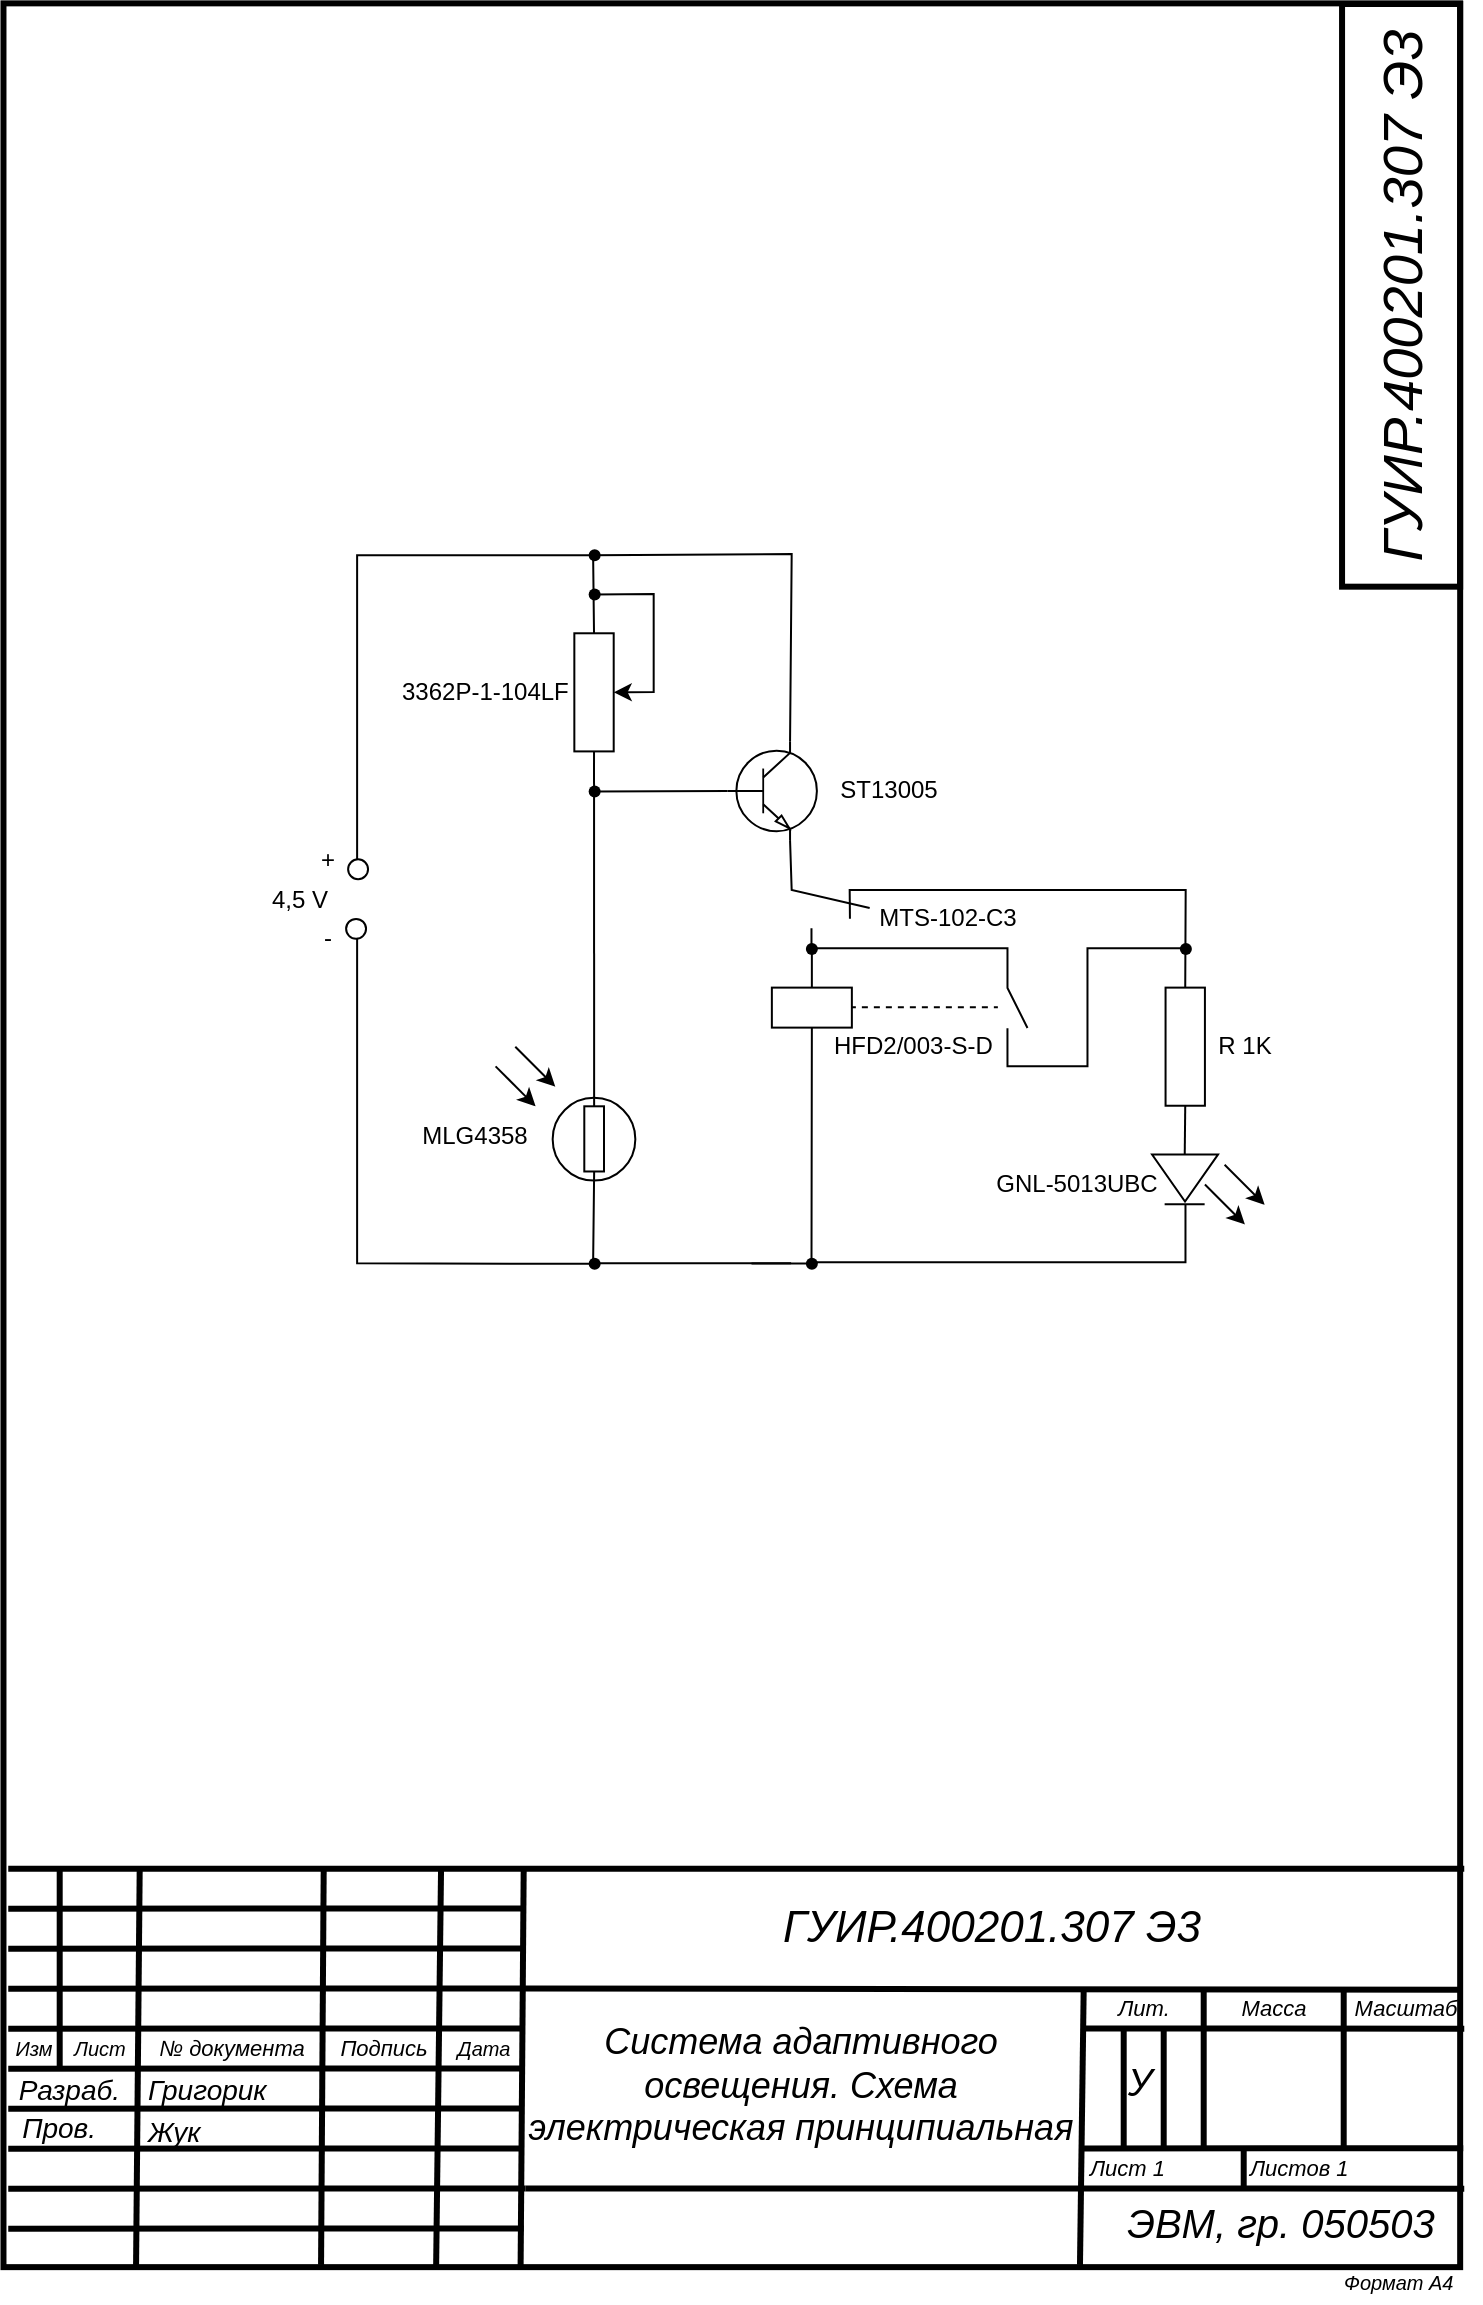 <mxfile version="20.3.0" type="device"><diagram id="VF8pdzyM7ZL6L7GHboUC" name="Page-1"><mxGraphModel dx="813" dy="494" grid="1" gridSize="9.842" guides="0" tooltips="1" connect="1" arrows="1" fold="1" page="1" pageScale="1" pageWidth="827" pageHeight="1169" math="0" shadow="0"><root><mxCell id="0"/><mxCell id="1" parent="0"/><mxCell id="xArmvLwuSE5IhkVtCujg-1" value="" style="rounded=0;whiteSpace=wrap;html=1;strokeWidth=3;fillColor=none;container=0;" parent="1" vertex="1"><mxGeometry x="78.74" y="19.68" width="728.34" height="1131.89" as="geometry"/></mxCell><mxCell id="ux2NHp9MB0GjHiiv_qwt-152" value="" style="ellipse;whiteSpace=wrap;html=1;aspect=fixed;container=0;" parent="1" vertex="1"><mxGeometry x="353.33" y="566.93" width="41.34" height="41.34" as="geometry"/></mxCell><mxCell id="xArmvLwuSE5IhkVtCujg-2" style="vsdxID=165;edgeStyle=none;startArrow=none;endArrow=none;startSize=5;endSize=5;strokeWidth=3;strokeColor=#000000;spacingTop=-1;spacingBottom=-1;spacingLeft=-1;spacingRight=-1;verticalAlign=middle;html=1;labelBackgroundColor=#ffffff;rounded=0;" parent="1" edge="1"><mxGeometry relative="1" as="geometry"><Array as="points"/><mxPoint x="106.85" y="952.2" as="sourcePoint"/><mxPoint x="106.85" y="1052.2" as="targetPoint"/></mxGeometry></mxCell><mxCell id="xArmvLwuSE5IhkVtCujg-3" style="vsdxID=163;edgeStyle=none;startArrow=none;endArrow=none;startSize=5;endSize=5;strokeColor=#000000;spacingTop=-1;spacingBottom=-1;spacingLeft=-1;spacingRight=-1;verticalAlign=middle;html=1;labelBackgroundColor=#ffffff;rounded=0;strokeWidth=3;" parent="1" edge="1"><mxGeometry relative="1" as="geometry"><mxPoint as="offset"/><Array as="points"/><mxPoint x="81.12" y="1132.32" as="sourcePoint"/><mxPoint x="338.85" y="1132.2" as="targetPoint"/></mxGeometry></mxCell><mxCell id="xArmvLwuSE5IhkVtCujg-4" style="vsdxID=162;edgeStyle=none;startArrow=none;endArrow=none;startSize=5;endSize=5;strokeColor=#000000;spacingTop=-1;spacingBottom=-1;spacingLeft=-1;spacingRight=-1;verticalAlign=middle;html=1;labelBackgroundColor=#ffffff;rounded=0;strokeWidth=3;" parent="1" edge="1"><mxGeometry relative="1" as="geometry"><mxPoint as="offset"/><Array as="points"/><mxPoint x="81.12" y="1112.32" as="sourcePoint"/><mxPoint x="339.85" y="1112.2" as="targetPoint"/></mxGeometry></mxCell><mxCell id="xArmvLwuSE5IhkVtCujg-5" style="vsdxID=161;edgeStyle=none;startArrow=none;endArrow=none;startSize=5;endSize=5;strokeColor=#000000;spacingTop=-1;spacingBottom=-1;spacingLeft=-1;spacingRight=-1;verticalAlign=middle;html=1;labelBackgroundColor=#ffffff;rounded=0;strokeWidth=3;" parent="1" edge="1"><mxGeometry relative="1" as="geometry"><mxPoint as="offset"/><Array as="points"/><mxPoint x="81.12" y="1092.32" as="sourcePoint"/><mxPoint x="338.85" y="1092.2" as="targetPoint"/></mxGeometry></mxCell><mxCell id="xArmvLwuSE5IhkVtCujg-6" style="vsdxID=160;edgeStyle=none;startArrow=none;endArrow=none;startSize=5;endSize=5;strokeColor=#000000;spacingTop=-1;spacingBottom=-1;spacingLeft=-1;spacingRight=-1;verticalAlign=middle;html=1;labelBackgroundColor=#ffffff;rounded=0;strokeWidth=3;" parent="1" edge="1"><mxGeometry relative="1" as="geometry"><mxPoint as="offset"/><Array as="points"/><mxPoint x="81.12" y="1072.32" as="sourcePoint"/><mxPoint x="338.85" y="1072.2" as="targetPoint"/></mxGeometry></mxCell><mxCell id="xArmvLwuSE5IhkVtCujg-7" style="vsdxID=159;edgeStyle=none;startArrow=none;endArrow=none;startSize=5;endSize=5;strokeWidth=3;strokeColor=#000000;spacingTop=-1;spacingBottom=-1;spacingLeft=-1;spacingRight=-1;verticalAlign=middle;html=1;labelBackgroundColor=#ffffff;rounded=0;" parent="1" edge="1"><mxGeometry relative="1" as="geometry"><mxPoint as="offset"/><Array as="points"/><mxPoint x="81.12" y="1052.32" as="sourcePoint"/><mxPoint x="338.85" y="1052.2" as="targetPoint"/></mxGeometry></mxCell><mxCell id="xArmvLwuSE5IhkVtCujg-8" style="vsdxID=158;edgeStyle=none;startArrow=none;endArrow=none;startSize=5;endSize=5;strokeWidth=3;strokeColor=#000000;spacingTop=-1;spacingBottom=-1;spacingLeft=-1;spacingRight=-1;verticalAlign=middle;html=1;labelBackgroundColor=#ffffff;rounded=0;" parent="1" edge="1"><mxGeometry relative="1" as="geometry"><mxPoint as="offset"/><Array as="points"/><mxPoint x="81.12" y="1032.32" as="sourcePoint"/><mxPoint x="338.85" y="1032.2" as="targetPoint"/></mxGeometry></mxCell><mxCell id="xArmvLwuSE5IhkVtCujg-9" style="vsdxID=157;edgeStyle=none;startArrow=none;endArrow=none;startSize=5;endSize=5;strokeColor=#000000;spacingTop=-1;spacingBottom=-1;spacingLeft=-1;spacingRight=-1;verticalAlign=middle;html=1;labelBackgroundColor=#ffffff;rounded=0;strokeWidth=3;" parent="1" edge="1"><mxGeometry relative="1" as="geometry"><mxPoint as="offset"/><Array as="points"/><mxPoint x="81.12" y="1012.32" as="sourcePoint"/><mxPoint x="338.85" y="1012.2" as="targetPoint"/></mxGeometry></mxCell><mxCell id="xArmvLwuSE5IhkVtCujg-10" style="vsdxID=156;edgeStyle=none;startArrow=none;endArrow=none;startSize=5;endSize=5;strokeColor=#000000;spacingTop=-1;spacingBottom=-1;spacingLeft=-1;spacingRight=-1;verticalAlign=middle;html=1;labelBackgroundColor=#ffffff;rounded=0;strokeWidth=3;" parent="1" edge="1"><mxGeometry relative="1" as="geometry"><mxPoint as="offset"/><Array as="points"/><mxPoint x="81.12" y="992.32" as="sourcePoint"/><mxPoint x="338.85" y="992.2" as="targetPoint"/></mxGeometry></mxCell><mxCell id="xArmvLwuSE5IhkVtCujg-11" style="vsdxID=155;edgeStyle=none;startArrow=none;endArrow=none;startSize=5;endSize=5;strokeColor=#000000;spacingTop=-1;spacingBottom=-1;spacingLeft=-1;spacingRight=-1;verticalAlign=middle;html=1;labelBackgroundColor=#ffffff;rounded=0;strokeWidth=3;" parent="1" edge="1"><mxGeometry relative="1" as="geometry"><mxPoint as="offset"/><Array as="points"/><mxPoint x="81.12" y="972.32" as="sourcePoint"/><mxPoint x="338.85" y="972.2" as="targetPoint"/></mxGeometry></mxCell><mxCell id="xArmvLwuSE5IhkVtCujg-12" style="vsdxID=154;edgeStyle=none;startArrow=none;endArrow=none;startSize=5;endSize=5;strokeWidth=3;strokeColor=#000000;spacingTop=-1;spacingBottom=-1;spacingLeft=-1;spacingRight=-1;verticalAlign=middle;html=1;labelBackgroundColor=#ffffff;rounded=0;entryX=0.091;entryY=1;entryDx=0;entryDy=0;entryPerimeter=0;" parent="1" target="xArmvLwuSE5IhkVtCujg-1" edge="1"><mxGeometry relative="1" as="geometry"><Array as="points"/><mxPoint x="146.85" y="952.2" as="sourcePoint"/><mxPoint x="147.12" y="1157.32" as="targetPoint"/></mxGeometry></mxCell><mxCell id="xArmvLwuSE5IhkVtCujg-13" style="vsdxID=153;edgeStyle=none;startArrow=none;endArrow=none;startSize=5;endSize=5;strokeWidth=3;strokeColor=#000000;spacingTop=-1;spacingBottom=-1;spacingLeft=-1;spacingRight=-1;verticalAlign=middle;html=1;labelBackgroundColor=#ffffff;rounded=0;entryX=0.218;entryY=0.999;entryDx=0;entryDy=0;entryPerimeter=0;" parent="1" target="xArmvLwuSE5IhkVtCujg-1" edge="1"><mxGeometry relative="1" as="geometry"><Array as="points"/><mxPoint x="238.85" y="952.2" as="sourcePoint"/><mxPoint x="239.12" y="1154.32" as="targetPoint"/></mxGeometry></mxCell><mxCell id="xArmvLwuSE5IhkVtCujg-14" style="vsdxID=152;edgeStyle=none;startArrow=none;endArrow=none;startSize=5;endSize=5;strokeWidth=3;strokeColor=#000000;spacingTop=-1;spacingBottom=-1;spacingLeft=-1;spacingRight=-1;verticalAlign=middle;html=1;labelBackgroundColor=#ffffff;rounded=0;entryX=0.297;entryY=1;entryDx=0;entryDy=0;entryPerimeter=0;" parent="1" target="xArmvLwuSE5IhkVtCujg-1" edge="1"><mxGeometry relative="1" as="geometry"><Array as="points"/><mxPoint x="297.53" y="952.2" as="sourcePoint"/><mxPoint x="297.12" y="1157.32" as="targetPoint"/></mxGeometry></mxCell><mxCell id="xArmvLwuSE5IhkVtCujg-15" style="vsdxID=151;edgeStyle=none;startArrow=none;endArrow=none;startSize=5;endSize=5;strokeWidth=3;strokeColor=#000000;spacingTop=-1;spacingBottom=-1;spacingLeft=-1;spacingRight=-1;verticalAlign=middle;html=1;labelBackgroundColor=#ffffff;rounded=0;" parent="1" edge="1"><mxGeometry relative="1" as="geometry"><Array as="points"/><mxPoint x="748.85" y="1012.2" as="sourcePoint"/><mxPoint x="748.85" y="1092.2" as="targetPoint"/></mxGeometry></mxCell><mxCell id="xArmvLwuSE5IhkVtCujg-16" style="vsdxID=150;edgeStyle=none;startArrow=none;endArrow=none;startSize=5;endSize=5;strokeWidth=3;strokeColor=#000000;spacingTop=-1;spacingBottom=-1;spacingLeft=-1;spacingRight=-1;verticalAlign=middle;html=1;labelBackgroundColor=#ffffff;rounded=0;" parent="1" edge="1"><mxGeometry relative="1" as="geometry"><Array as="points"/><mxPoint x="698.85" y="1092.2" as="sourcePoint"/><mxPoint x="698.85" y="1112.2" as="targetPoint"/></mxGeometry></mxCell><mxCell id="xArmvLwuSE5IhkVtCujg-17" style="vsdxID=149;edgeStyle=none;startArrow=none;endArrow=none;startSize=5;endSize=5;strokeColor=#000000;spacingTop=-1;spacingBottom=-1;spacingLeft=-1;spacingRight=-1;verticalAlign=middle;html=1;labelBackgroundColor=#ffffff;rounded=0;strokeWidth=3;" parent="1" edge="1"><mxGeometry relative="1" as="geometry"><Array as="points"/><mxPoint x="658.85" y="1032.2" as="sourcePoint"/><mxPoint x="658.85" y="1092.2" as="targetPoint"/></mxGeometry></mxCell><mxCell id="xArmvLwuSE5IhkVtCujg-18" style="vsdxID=148;edgeStyle=none;startArrow=none;endArrow=none;startSize=5;endSize=5;strokeColor=#000000;spacingTop=-1;spacingBottom=-1;spacingLeft=-1;spacingRight=-1;verticalAlign=middle;html=1;labelBackgroundColor=#ffffff;rounded=0;strokeWidth=3;" parent="1" edge="1"><mxGeometry relative="1" as="geometry"><Array as="points"/><mxPoint x="638.85" y="1032.2" as="sourcePoint"/><mxPoint x="638.85" y="1092.2" as="targetPoint"/></mxGeometry></mxCell><mxCell id="xArmvLwuSE5IhkVtCujg-19" style="vsdxID=147;edgeStyle=none;startArrow=none;endArrow=none;startSize=5;endSize=5;strokeWidth=3;strokeColor=#000000;spacingTop=-1;spacingBottom=-1;spacingLeft=-1;spacingRight=-1;verticalAlign=middle;html=1;labelBackgroundColor=#ffffff;rounded=0;" parent="1" edge="1"><mxGeometry relative="1" as="geometry"><Array as="points"/><mxPoint x="678.85" y="1012.2" as="sourcePoint"/><mxPoint x="678.85" y="1092.2" as="targetPoint"/></mxGeometry></mxCell><mxCell id="xArmvLwuSE5IhkVtCujg-20" style="vsdxID=146;edgeStyle=none;startArrow=none;endArrow=none;startSize=5;endSize=5;strokeWidth=3;strokeColor=#000000;spacingTop=-1;spacingBottom=-1;spacingLeft=-1;spacingRight=-1;verticalAlign=middle;html=1;labelBackgroundColor=#ffffff;rounded=0;entryX=0.929;entryY=-0.131;entryDx=0;entryDy=0;entryPerimeter=0;" parent="1" target="xArmvLwuSE5IhkVtCujg-35" edge="1"><mxGeometry relative="1" as="geometry"><mxPoint as="offset"/><Array as="points"/><mxPoint x="618.85" y="1092.2" as="sourcePoint"/><mxPoint x="818.85" y="1092.2" as="targetPoint"/></mxGeometry></mxCell><mxCell id="xArmvLwuSE5IhkVtCujg-21" style="vsdxID=145;edgeStyle=none;startArrow=none;endArrow=none;startSize=5;endSize=5;strokeWidth=3;strokeColor=#000000;spacingTop=-1;spacingBottom=-1;spacingLeft=-1;spacingRight=-1;verticalAlign=middle;html=1;labelBackgroundColor=#ffffff;rounded=0;" parent="1" edge="1"><mxGeometry relative="1" as="geometry"><mxPoint as="offset"/><Array as="points"/><mxPoint x="618.85" y="1032.2" as="sourcePoint"/><mxPoint x="809.12" y="1032.32" as="targetPoint"/></mxGeometry></mxCell><mxCell id="xArmvLwuSE5IhkVtCujg-22" style="vsdxID=144;edgeStyle=none;startArrow=none;endArrow=none;startSize=5;endSize=5;strokeWidth=3;strokeColor=#000000;spacingTop=-1;spacingBottom=-1;spacingLeft=-1;spacingRight=-1;verticalAlign=middle;html=1;labelBackgroundColor=#ffffff;rounded=0;entryX=0.739;entryY=0.999;entryDx=0;entryDy=0;entryPerimeter=0;" parent="1" target="xArmvLwuSE5IhkVtCujg-1" edge="1"><mxGeometry relative="1" as="geometry"><Array as="points"/><mxPoint x="618.85" y="1012.2" as="sourcePoint"/><mxPoint x="619.12" y="1157.32" as="targetPoint"/></mxGeometry></mxCell><mxCell id="xArmvLwuSE5IhkVtCujg-23" style="vsdxID=143;edgeStyle=none;startArrow=none;endArrow=none;startSize=5;endSize=5;strokeWidth=3;strokeColor=#000000;spacingTop=-1;spacingBottom=-1;spacingLeft=-1;spacingRight=-1;verticalAlign=middle;html=1;labelBackgroundColor=#ffffff;rounded=0;" parent="1" edge="1"><mxGeometry relative="1" as="geometry"><Array as="points"/><mxPoint x="809.12" y="1112.32" as="sourcePoint"/><mxPoint x="339.85" y="1112.2" as="targetPoint"/></mxGeometry></mxCell><mxCell id="xArmvLwuSE5IhkVtCujg-24" style="vsdxID=142;edgeStyle=none;startArrow=none;endArrow=none;startSize=5;endSize=5;strokeWidth=3;strokeColor=#000000;spacingTop=-1;spacingBottom=-1;spacingLeft=-1;spacingRight=-1;verticalAlign=middle;html=1;labelBackgroundColor=#ffffff;rounded=0;entryX=0.355;entryY=1;entryDx=0;entryDy=0;entryPerimeter=0;" parent="1" target="xArmvLwuSE5IhkVtCujg-1" edge="1"><mxGeometry relative="1" as="geometry"><Array as="points"/><mxPoint x="338.85" y="952.2" as="sourcePoint"/><mxPoint x="339.12" y="1157.32" as="targetPoint"/></mxGeometry></mxCell><mxCell id="xArmvLwuSE5IhkVtCujg-25" style="vsdxID=141;edgeStyle=none;startArrow=none;endArrow=none;startSize=5;endSize=5;strokeWidth=3;strokeColor=#000000;spacingTop=-1;spacingBottom=-1;spacingLeft=-1;spacingRight=-1;verticalAlign=middle;html=1;labelBackgroundColor=#ffffff;rounded=0;exitX=0.998;exitY=1.028;exitDx=0;exitDy=0;exitPerimeter=0;" parent="1" source="xArmvLwuSE5IhkVtCujg-43" edge="1"><mxGeometry relative="1" as="geometry"><Array as="points"/><mxPoint x="818.85" y="1012.2" as="sourcePoint"/><mxPoint x="338.85" y="1012.2" as="targetPoint"/></mxGeometry></mxCell><mxCell id="xArmvLwuSE5IhkVtCujg-26" value="&lt;font style=&quot;font-family: &amp;#34;arial&amp;#34; ; color: rgb(0 , 0 , 0) ; direction: ltr ; letter-spacing: 0px ; line-height: 120% ; opacity: 1&quot;&gt;&lt;i&gt;&lt;font style=&quot;font-size: 10px&quot;&gt;Изм&lt;/font&gt;&lt;br&gt;&lt;/i&gt;&lt;/font&gt;" style="verticalAlign=middle;align=center;vsdxID=166;fillColor=none;gradientColor=none;shape=stencil(nZBLDoAgDERP0z3SIyjew0SURgSD+Lu9kMZoXLhwN9O+tukAlrNpJg1SzDH4QW/URgNYgZTkjA4UkwJUgGXng+6DX1zLfmoymdXo17xh5zmRJ6Q42BWCfc2oJfdAr+Yv+AP9Cb7OJ3H/2JG1HNGz/84klThPVCc=);strokeColor=none;strokeWidth=3;spacingTop=-1;spacingBottom=-1;spacingLeft=-1;spacingRight=-1;labelBackgroundColor=none;rounded=0;html=1;whiteSpace=wrap;" parent="1" vertex="1"><mxGeometry x="79.85" y="1034.2" width="28" height="16" as="geometry"/></mxCell><mxCell id="xArmvLwuSE5IhkVtCujg-27" value="&lt;font style=&quot;font-family: &amp;#34;arial&amp;#34; ; color: rgb(0 , 0 , 0) ; direction: ltr ; letter-spacing: 0px ; line-height: 120% ; opacity: 1&quot;&gt;&lt;i&gt;&lt;font style=&quot;font-size: 10px&quot;&gt;Лист&lt;/font&gt;&lt;br&gt;&lt;/i&gt;&lt;/font&gt;" style="verticalAlign=middle;align=center;vsdxID=167;fillColor=none;gradientColor=none;shape=stencil(nZBLDoAgDERP0z3SIyjew0SURgSD+Lu9kMZoXLhwN9O+tukAlrNpJg1SzDH4QW/URgNYgZTkjA4UkwJUgGXng+6DX1zLfmoymdXo17xh5zmRJ6Q42BWCfc2oJfdAr+Yv+AP9Cb7OJ3H/2JG1HNGz/84klThPVCc=);strokeColor=none;strokeWidth=3;spacingTop=-1;spacingBottom=-1;spacingLeft=-1;spacingRight=-1;labelBackgroundColor=none;rounded=0;html=1;whiteSpace=wrap;" parent="1" vertex="1"><mxGeometry x="108.85" y="1034.2" width="36" height="16" as="geometry"/></mxCell><mxCell id="xArmvLwuSE5IhkVtCujg-28" value="&lt;font style=&quot;font-size:11px;font-family:Arial;color:#000000;direction:ltr;letter-spacing:0px;line-height:120%;opacity:1&quot;&gt;&lt;i&gt;№ документа&lt;br/&gt;&lt;/i&gt;&lt;/font&gt;" style="verticalAlign=middle;align=center;vsdxID=168;fillColor=none;gradientColor=none;shape=stencil(nZBLDoAgDERP0z3SIyjew0SURgSD+Lu9kMZoXLhwN9O+tukAlrNpJg1SzDH4QW/URgNYgZTkjA4UkwJUgGXng+6DX1zLfmoymdXo17xh5zmRJ6Q42BWCfc2oJfdAr+Yv+AP9Cb7OJ3H/2JG1HNGz/84klThPVCc=);strokeColor=none;strokeWidth=3;spacingTop=-1;spacingBottom=-1;spacingLeft=-1;spacingRight=-1;labelBackgroundColor=none;rounded=0;html=1;whiteSpace=wrap;" parent="1" vertex="1"><mxGeometry x="148.85" y="1034.2" width="88" height="16" as="geometry"/></mxCell><mxCell id="xArmvLwuSE5IhkVtCujg-29" value="&lt;font style=&quot;font-size:11px;font-family:Arial;color:#000000;direction:ltr;letter-spacing:0px;line-height:120%;opacity:1&quot;&gt;&lt;i&gt;Подпись&lt;br/&gt;&lt;/i&gt;&lt;/font&gt;" style="verticalAlign=middle;align=center;vsdxID=169;fillColor=none;gradientColor=none;shape=stencil(nZBLDoAgDERP0z3SIyjew0SURgSD+Lu9kMZoXLhwN9O+tukAlrNpJg1SzDH4QW/URgNYgZTkjA4UkwJUgGXng+6DX1zLfmoymdXo17xh5zmRJ6Q42BWCfc2oJfdAr+Yv+AP9Cb7OJ3H/2JG1HNGz/84klThPVCc=);strokeColor=none;strokeWidth=3;spacingTop=-1;spacingBottom=-1;spacingLeft=-1;spacingRight=-1;labelBackgroundColor=none;rounded=0;html=1;whiteSpace=wrap;" parent="1" vertex="1"><mxGeometry x="240.85" y="1034.2" width="56" height="16" as="geometry"/></mxCell><mxCell id="xArmvLwuSE5IhkVtCujg-30" value="&lt;font style=&quot;font-family: &amp;#34;arial&amp;#34; ; color: rgb(0 , 0 , 0) ; direction: ltr ; letter-spacing: 0px ; line-height: 120% ; opacity: 1&quot;&gt;&lt;i&gt;&lt;font style=&quot;font-size: 10px&quot;&gt;Дата&lt;/font&gt;&lt;br&gt;&lt;/i&gt;&lt;/font&gt;" style="verticalAlign=middle;align=center;vsdxID=170;fillColor=none;gradientColor=none;shape=stencil(nZBLDoAgDERP0z3SIyjew0SURgSD+Lu9kMZoXLhwN9O+tukAlrNpJg1SzDH4QW/URgNYgZTkjA4UkwJUgGXng+6DX1zLfmoymdXo17xh5zmRJ6Q42BWCfc2oJfdAr+Yv+AP9Cb7OJ3H/2JG1HNGz/84klThPVCc=);strokeColor=none;strokeWidth=3;spacingTop=-1;spacingBottom=-1;spacingLeft=-1;spacingRight=-1;labelBackgroundColor=none;rounded=0;html=1;whiteSpace=wrap;" parent="1" vertex="1"><mxGeometry x="300.85" y="1034.2" width="36" height="16" as="geometry"/></mxCell><mxCell id="xArmvLwuSE5IhkVtCujg-31" value="&lt;p style=&quot;align:center;margin-left:0;margin-right:0;margin-top:0px;margin-bottom:0px;text-indent:0;valign:middle;direction:ltr;&quot;&gt;&lt;font style=&quot;font-size:11px;font-family:Arial;color:#000000;direction:ltr;letter-spacing:0px;line-height:120%;opacity:1&quot;&gt;&lt;i&gt;Лит&lt;/i&gt;&lt;/font&gt;&lt;font style=&quot;font-size:11px;font-family:Arial;color:#000000;direction:ltr;letter-spacing:0px;line-height:120%;opacity:1&quot;&gt;&lt;i&gt;.&lt;br/&gt;&lt;/i&gt;&lt;/font&gt;&lt;/p&gt;" style="verticalAlign=middle;align=center;vsdxID=171;fillColor=none;gradientColor=none;shape=stencil(nZBLDoAgDERP0z3SIyjew0SURgSD+Lu9kMZoXLhwN9O+tukAlrNpJg1SzDH4QW/URgNYgZTkjA4UkwJUgGXng+6DX1zLfmoymdXo17xh5zmRJ6Q42BWCfc2oJfdAr+Yv+AP9Cb7OJ3H/2JG1HNGz/84klThPVCc=);strokeColor=none;strokeWidth=3;spacingTop=-1;spacingBottom=-1;spacingLeft=-1;spacingRight=-1;labelBackgroundColor=none;rounded=0;html=1;whiteSpace=wrap;" parent="1" vertex="1"><mxGeometry x="620.85" y="1014.2" width="56" height="16" as="geometry"/></mxCell><mxCell id="xArmvLwuSE5IhkVtCujg-32" value="&lt;font style=&quot;font-size:11px;font-family:Arial;color:#000000;direction:ltr;letter-spacing:0px;line-height:120%;opacity:1&quot;&gt;&lt;i&gt;Масса&lt;br/&gt;&lt;/i&gt;&lt;/font&gt;" style="verticalAlign=middle;align=center;vsdxID=172;fillColor=none;gradientColor=none;shape=stencil(nZBLDoAgDERP0z3SIyjew0SURgSD+Lu9kMZoXLhwN9O+tukAlrNpJg1SzDH4QW/URgNYgZTkjA4UkwJUgGXng+6DX1zLfmoymdXo17xh5zmRJ6Q42BWCfc2oJfdAr+Yv+AP9Cb7OJ3H/2JG1HNGz/84klThPVCc=);strokeColor=none;strokeWidth=3;spacingTop=-1;spacingBottom=-1;spacingLeft=-1;spacingRight=-1;labelBackgroundColor=none;rounded=0;html=1;whiteSpace=wrap;" parent="1" vertex="1"><mxGeometry x="680.85" y="1014.2" width="66" height="16" as="geometry"/></mxCell><mxCell id="xArmvLwuSE5IhkVtCujg-33" value="&lt;font style=&quot;font-size:11px;font-family:Arial;color:#000000;direction:ltr;letter-spacing:0px;line-height:120%;opacity:1&quot;&gt;&lt;i&gt;Масштаб&lt;br/&gt;&lt;/i&gt;&lt;/font&gt;" style="verticalAlign=middle;align=center;vsdxID=173;fillColor=none;gradientColor=none;shape=stencil(nZBLDoAgDERP0z3SIyjew0SURgSD+Lu9kMZoXLhwN9O+tukAlrNpJg1SzDH4QW/URgNYgZTkjA4UkwJUgGXng+6DX1zLfmoymdXo17xh5zmRJ6Q42BWCfc2oJfdAr+Yv+AP9Cb7OJ3H/2JG1HNGz/84klThPVCc=);strokeColor=none;strokeWidth=3;spacingTop=-1;spacingBottom=-1;spacingLeft=-1;spacingRight=-1;labelBackgroundColor=none;rounded=0;html=1;whiteSpace=wrap;" parent="1" vertex="1"><mxGeometry x="750.85" y="1014.2" width="58.35" height="16" as="geometry"/></mxCell><mxCell id="xArmvLwuSE5IhkVtCujg-34" value="&lt;p style=&quot;margin-left: 0 ; margin-right: 0 ; margin-top: 0px ; margin-bottom: 0px ; text-indent: 0 ; direction: ltr&quot;&gt;&lt;font style=&quot;font-size: 11px ; font-family: &amp;#34;arial&amp;#34; ; color: #000000 ; direction: ltr ; letter-spacing: 0px ; line-height: 120% ; opacity: 1&quot;&gt;&lt;i&gt;Лист 1&lt;/i&gt;&lt;/font&gt;&lt;font style=&quot;font-size: 11px ; font-family: &amp;#34;arial&amp;#34; ; color: #000000 ; direction: ltr ; letter-spacing: 0px ; line-height: 120% ; opacity: 1&quot;&gt;&lt;i&gt;&amp;nbsp;&lt;br&gt;&lt;/i&gt;&lt;/font&gt;&lt;/p&gt;" style="verticalAlign=middle;align=left;vsdxID=174;fillColor=none;gradientColor=none;shape=stencil(nZBLDoAgDERP0z3SIyjew0SURgSD+Lu9kMZoXLhwN9O+tukAlrNpJg1SzDH4QW/URgNYgZTkjA4UkwJUgGXng+6DX1zLfmoymdXo17xh5zmRJ6Q42BWCfc2oJfdAr+Yv+AP9Cb7OJ3H/2JG1HNGz/84klThPVCc=);strokeColor=none;strokeWidth=3;spacingTop=-1;spacingBottom=-1;spacingLeft=-1;spacingRight=-1;labelBackgroundColor=none;rounded=0;html=1;whiteSpace=wrap;" parent="1" vertex="1"><mxGeometry x="620.85" y="1094.2" width="132.8" height="16" as="geometry"/></mxCell><mxCell id="xArmvLwuSE5IhkVtCujg-35" value="&lt;p style=&quot;align:left;margin-left:0;margin-right:0;margin-top:0px;margin-bottom:0px;text-indent:0;valign:middle;direction:ltr;&quot;&gt;&lt;font style=&quot;font-size:11px;font-family:Arial;color:#000000;direction:ltr;letter-spacing:0px;line-height:120%;opacity:1&quot;&gt;&lt;i&gt;Листов             1&lt;/i&gt;&lt;/font&gt;&lt;font style=&quot;font-size:11px;font-family:Arial;color:#000000;direction:ltr;letter-spacing:0px;line-height:120%;opacity:1&quot;&gt;&lt;i&gt;&lt;br/&gt;&lt;/i&gt;&lt;/font&gt;&lt;/p&gt;" style="verticalAlign=middle;align=left;vsdxID=175;fillColor=none;gradientColor=none;shape=stencil(nZBLDoAgDERP0z3SIyjew0SURgSD+Lu9kMZoXLhwN9O+tukAlrNpJg1SzDH4QW/URgNYgZTkjA4UkwJUgGXng+6DX1zLfmoymdXo17xh5zmRJ6Q42BWCfc2oJfdAr+Yv+AP9Cb7OJ3H/2JG1HNGz/84klThPVCc=);strokeColor=none;strokeWidth=3;spacingTop=-1;spacingBottom=-1;spacingLeft=-1;spacingRight=-1;labelBackgroundColor=none;rounded=0;html=1;whiteSpace=wrap;" parent="1" vertex="1"><mxGeometry x="700.85" y="1094.2" width="116" height="16" as="geometry"/></mxCell><mxCell id="xArmvLwuSE5IhkVtCujg-36" value="&lt;p style=&quot;margin-left: 0 ; margin-right: 0 ; margin-top: 0px ; margin-bottom: 0px ; text-indent: 0 ; direction: ltr&quot;&gt;&lt;font style=&quot;font-family: &amp;#34;arial&amp;#34; ; color: rgb(0 , 0 , 0) ; direction: ltr ; letter-spacing: 0px ; line-height: 120% ; opacity: 1&quot;&gt;&lt;i&gt;&lt;font style=&quot;font-size: 14px&quot;&gt;Григорик&lt;/font&gt;&lt;br&gt;&lt;/i&gt;&lt;/font&gt;&lt;/p&gt;" style="verticalAlign=middle;align=left;vsdxID=176;fillColor=none;gradientColor=none;shape=stencil(nZBLDoAgDERP0z3SIyjew0SURgSD+Lu9kMZoXLhwN9O+tukAlrNpJg1SzDH4QW/URgNYgZTkjA4UkwJUgGXng+6DX1zLfmoymdXo17xh5zmRJ6Q42BWCfc2oJfdAr+Yv+AP9Cb7OJ3H/2JG1HNGz/84klThPVCc=);strokeColor=none;strokeWidth=3;spacingTop=-1;spacingBottom=-1;spacingLeft=-1;spacingRight=-1;labelBackgroundColor=none;rounded=0;html=1;whiteSpace=wrap;" parent="1" vertex="1"><mxGeometry x="149.85" y="1051.2" width="88" height="24" as="geometry"/></mxCell><mxCell id="xArmvLwuSE5IhkVtCujg-37" value="&lt;p style=&quot;align:right;margin-left:0;margin-right:0;margin-top:0px;margin-bottom:0px;text-indent:0;valign:middle;direction:ltr;&quot;&gt;&lt;font style=&quot;font-size:14px;font-family:Arial;color:#000000;direction:ltr;letter-spacing:0px;line-height:120%;opacity:1&quot;&gt;&lt;i&gt;Пров.&lt;br/&gt;&lt;/i&gt;&lt;/font&gt;&lt;/p&gt;" style="verticalAlign=middle;align=right;vsdxID=177;fillColor=none;gradientColor=none;shape=stencil(nZBLDoAgDERP0z3SIyjew0SURgSD+Lu9kMZoXLhwN9O+tukAlrNpJg1SzDH4QW/URgNYgZTkjA4UkwJUgGXng+6DX1zLfmoymdXo17xh5zmRJ6Q42BWCfc2oJfdAr+Yv+AP9Cb7OJ3H/2JG1HNGz/84klThPVCc=);strokeColor=none;strokeWidth=3;spacingTop=-1;spacingBottom=-1;spacingLeft=-1;spacingRight=-1;labelBackgroundColor=none;rounded=0;html=1;whiteSpace=wrap;" parent="1" vertex="1"><mxGeometry x="79.85" y="1070.31" width="46" height="23" as="geometry"/></mxCell><mxCell id="xArmvLwuSE5IhkVtCujg-38" value="&lt;p style=&quot;margin-left: 0 ; margin-right: 0 ; margin-top: 0px ; margin-bottom: 0px ; text-indent: 0 ; direction: ltr&quot;&gt;&lt;font style=&quot;font-family: &amp;#34;arial&amp;#34; ; color: rgb(0 , 0 , 0) ; direction: ltr ; letter-spacing: 0px ; line-height: 120% ; opacity: 1&quot;&gt;&lt;i&gt;&lt;font style=&quot;font-size: 14px&quot;&gt;Разраб.&lt;/font&gt;&lt;br&gt;&lt;/i&gt;&lt;/font&gt;&lt;/p&gt;" style="verticalAlign=middle;align=right;vsdxID=178;fillColor=none;gradientColor=none;shape=stencil(nZBLDoAgDERP0z3SIyjew0SURgSD+Lu9kMZoXLhwN9O+tukAlrNpJg1SzDH4QW/URgNYgZTkjA4UkwJUgGXng+6DX1zLfmoymdXo17xh5zmRJ6Q42BWCfc2oJfdAr+Yv+AP9Cb7OJ3H/2JG1HNGz/84klThPVCc=);strokeColor=none;strokeWidth=3;spacingTop=-1;spacingBottom=-1;spacingLeft=-1;spacingRight=-1;labelBackgroundColor=none;rounded=0;html=1;whiteSpace=wrap;" parent="1" vertex="1"><mxGeometry x="80.85" y="1054.2" width="57.05" height="17" as="geometry"/></mxCell><mxCell id="xArmvLwuSE5IhkVtCujg-39" value="&lt;p style=&quot;margin-left: 0 ; margin-right: 0 ; margin-top: 0px ; margin-bottom: 0px ; text-indent: 0 ; direction: ltr&quot;&gt;&lt;font face=&quot;arial&quot;&gt;&lt;span style=&quot;font-size: 14px;&quot;&gt;&lt;i&gt;Жук&lt;/i&gt;&lt;/span&gt;&lt;/font&gt;&lt;/p&gt;" style="verticalAlign=middle;align=left;vsdxID=179;fillColor=none;gradientColor=none;shape=stencil(nZBLDoAgDERP0z3SIyjew0SURgSD+Lu9kMZoXLhwN9O+tukAlrNpJg1SzDH4QW/URgNYgZTkjA4UkwJUgGXng+6DX1zLfmoymdXo17xh5zmRJ6Q42BWCfc2oJfdAr+Yv+AP9Cb7OJ3H/2JG1HNGz/84klThPVCc=);strokeColor=none;strokeWidth=3;spacingTop=-1;spacingBottom=-1;spacingLeft=-1;spacingRight=-1;labelBackgroundColor=none;rounded=0;html=1;whiteSpace=wrap;" parent="1" vertex="1"><mxGeometry x="149.85" y="1074.2" width="64" height="20" as="geometry"/></mxCell><mxCell id="xArmvLwuSE5IhkVtCujg-40" value="&lt;p style=&quot;margin-left: 0 ; margin-right: 0 ; margin-top: 0px ; margin-bottom: 0px ; text-indent: 0 ; direction: ltr&quot;&gt;&lt;font style=&quot;font-family: &amp;#34;arial&amp;#34; ; color: rgb(0 , 0 , 0) ; direction: ltr ; letter-spacing: 0px ; line-height: 120% ; opacity: 1&quot; size=&quot;1&quot;&gt;&lt;i style=&quot;font-size: 20px&quot;&gt;ЭВМ, гр. 050503&lt;/i&gt;&lt;/font&gt;&lt;font style=&quot;font-size: 19px ; font-family: &amp;#34;arial&amp;#34; ; color: #000000 ; direction: ltr ; letter-spacing: 0px ; line-height: 120% ; opacity: 1&quot;&gt;&lt;i&gt;&lt;br&gt;&lt;/i&gt;&lt;/font&gt;&lt;/p&gt;" style="verticalAlign=middle;align=center;vsdxID=180;fillColor=none;gradientColor=none;shape=stencil(nZBLDoAgDERP0z3SIyjew0SURgSD+Lu9kMZoXLhwN9O+tukAlrNpJg1SzDH4QW/URgNYgZTkjA4UkwJUgGXng+6DX1zLfmoymdXo17xh5zmRJ6Q42BWCfc2oJfdAr+Yv+AP9Cb7OJ3H/2JG1HNGz/84klThPVCc=);strokeColor=none;strokeWidth=3;spacingTop=-1;spacingBottom=-1;spacingLeft=-1;spacingRight=-1;labelBackgroundColor=none;rounded=0;html=1;whiteSpace=wrap;" parent="1" vertex="1"><mxGeometry x="620.85" y="1109.68" width="193" height="41.89" as="geometry"/></mxCell><mxCell id="xArmvLwuSE5IhkVtCujg-41" value="&lt;font style=&quot;font-size:19px;font-family:Arial;color:#000000;direction:ltr;letter-spacing:0px;line-height:120%;opacity:1&quot;&gt;&lt;i&gt;У&lt;br&gt;&lt;/i&gt;&lt;/font&gt;" style="verticalAlign=middle;align=left;vsdxID=441;fillColor=none;gradientColor=none;shape=stencil(nZBLDoAgDERP0z3SIyjew0SURgSD+Lu9kMZoXLhwN9O+tukAlrNpJg1SzDH4QW/URgNYgZTkjA4UkwJUgGXng+6DX1zLfmoymdXo17xh5zmRJ6Q42BWCfc2oJfdAr+Yv+AP9Cb7OJ3H/2JG1HNGz/84klThPVCc=);strokeColor=none;strokeWidth=3;spacingTop=-1;spacingBottom=-1;spacingLeft=-1;spacingRight=-1;labelBackgroundColor=none;rounded=0;html=1;whiteSpace=wrap;" parent="1" vertex="1"><mxGeometry x="639.85" y="1052.2" width="20" height="16" as="geometry"/></mxCell><mxCell id="xArmvLwuSE5IhkVtCujg-42" value="&lt;font face=&quot;arial&quot; style=&quot;font-size: 18px;&quot;&gt;&lt;span style=&quot;font-size: 18px;&quot;&gt;&lt;i style=&quot;font-size: 18px;&quot;&gt;Система адаптивного освещения. Схема электрическая принципиальная&lt;br&gt;&lt;/i&gt;&lt;/span&gt;&lt;/font&gt;" style="text;whiteSpace=wrap;html=1;fontSize=18;fontFamily=Verdana;align=center;labelBackgroundColor=none;verticalAlign=middle;strokeWidth=3;fillColor=none;" parent="1" vertex="1"><mxGeometry x="339.85" y="1011.25" width="275" height="100" as="geometry"/></mxCell><mxCell id="xArmvLwuSE5IhkVtCujg-43" value="&lt;i&gt;&lt;font style=&quot;font-size: 22px&quot;&gt;ГУИР.400201.307 Э3&lt;/font&gt;&lt;/i&gt;" style="text;whiteSpace=wrap;align=center;html=1;verticalAlign=middle;" parent="1" vertex="1"><mxGeometry x="336.76" y="952.2" width="472.44" height="59.06" as="geometry"/></mxCell><mxCell id="xArmvLwuSE5IhkVtCujg-44" value="" style="endArrow=none;html=1;strokeWidth=3;" parent="1" edge="1"><mxGeometry width="50" height="50" relative="1" as="geometry"><mxPoint x="81.12" y="952.32" as="sourcePoint"/><mxPoint x="809.12" y="952.32" as="targetPoint"/></mxGeometry></mxCell><mxCell id="xArmvLwuSE5IhkVtCujg-45" value="&lt;i style=&quot;color: rgb(0 , 0 , 0) ; font-weight: 400 ; letter-spacing: normal ; text-align: center ; text-indent: 0px ; text-transform: none ; word-spacing: 0px ; font-family: &amp;quot;arial&amp;quot; ; font-size: 28px&quot;&gt;ГУИР.400201.307 Э3&lt;br&gt;&lt;/i&gt;" style="rounded=0;whiteSpace=wrap;html=1;strokeWidth=3;horizontal=0;fillColor=none;verticalAlign=middle;" parent="1" vertex="1"><mxGeometry x="748.03" y="20.0" width="59.05" height="291.34" as="geometry"/></mxCell><mxCell id="xArmvLwuSE5IhkVtCujg-46" value="&lt;i style=&quot;font-family: &amp;#34;arial&amp;#34; ; font-weight: 400 ; letter-spacing: normal ; text-align: right ; text-indent: 0px ; text-transform: none ; word-spacing: 0px&quot;&gt;&lt;font style=&quot;font-size: 10px&quot;&gt;Формат А4&lt;/font&gt;&lt;/i&gt;" style="text;whiteSpace=wrap;html=1;fontSize=7;fontFamily=Verdana;labelBackgroundColor=none;verticalAlign=middle;" parent="1" vertex="1"><mxGeometry x="746.85" y="1149.05" width="59.05" height="19.68" as="geometry"/></mxCell><mxCell id="ux2NHp9MB0GjHiiv_qwt-153" value="" style="rounded=0;whiteSpace=wrap;html=1;rotation=-90;container=0;fillColor=default;" parent="1" vertex="1"><mxGeometry x="357.78" y="582.52" width="32.59" height="9.85" as="geometry"/></mxCell><mxCell id="ux2NHp9MB0GjHiiv_qwt-154" value="" style="rounded=0;whiteSpace=wrap;html=1;" parent="1" vertex="1"><mxGeometry x="364.17" y="334.64" width="19.68" height="59.06" as="geometry"/></mxCell><mxCell id="ux2NHp9MB0GjHiiv_qwt-155" value="" style="verticalLabelPosition=bottom;shadow=0;dashed=0;align=center;html=1;verticalAlign=top;shape=mxgraph.electrical.transistors.npn_transistor_1;" parent="1" vertex="1"><mxGeometry x="438.97" y="388.86" width="48.22" height="49.21" as="geometry"/></mxCell><mxCell id="ux2NHp9MB0GjHiiv_qwt-157" value="" style="endArrow=none;html=1;rounded=0;entryX=0.5;entryY=0;entryDx=0;entryDy=0;exitX=0.7;exitY=0;exitDx=0;exitDy=0;exitPerimeter=0;" parent="1" source="ux2NHp9MB0GjHiiv_qwt-155" target="ux2NHp9MB0GjHiiv_qwt-154" edge="1"><mxGeometry width="50" height="50" relative="1" as="geometry"><mxPoint x="472.84" y="384" as="sourcePoint"/><mxPoint x="423.22" y="305.44" as="targetPoint"/><Array as="points"><mxPoint x="472.84" y="295"/><mxPoint x="373.56" y="295.64"/></Array></mxGeometry></mxCell><mxCell id="_hi_I4jOy0hWFpMdpqPl-19" value="" style="endArrow=none;html=1;rounded=0;entryX=0.5;entryY=1;entryDx=0;entryDy=0;exitX=1;exitY=0.5;exitDx=0;exitDy=0;" parent="1" source="ux2NHp9MB0GjHiiv_qwt-153" target="ux2NHp9MB0GjHiiv_qwt-154" edge="1"><mxGeometry width="50" height="50" relative="1" as="geometry"><mxPoint x="383.56" y="522.64" as="sourcePoint"/><mxPoint x="433.56" y="472.64" as="targetPoint"/></mxGeometry></mxCell><mxCell id="_hi_I4jOy0hWFpMdpqPl-20" value="" style="endArrow=none;html=1;rounded=0;exitX=0;exitY=0.5;exitDx=0;exitDy=0;" parent="1" source="ux2NHp9MB0GjHiiv_qwt-153" edge="1"><mxGeometry width="50" height="50" relative="1" as="geometry"><mxPoint x="383.927" y="578.262" as="sourcePoint"/><mxPoint x="472.56" y="649.64" as="targetPoint"/><Array as="points"><mxPoint x="373.56" y="649.64"/></Array></mxGeometry></mxCell><mxCell id="_hi_I4jOy0hWFpMdpqPl-21" value="" style="shape=waypoint;sketch=0;size=6;pointerEvents=1;points=[];fillColor=none;resizable=0;rotatable=0;perimeter=centerPerimeter;snapToPoint=1;" parent="1" vertex="1"><mxGeometry x="354.327" y="393.697" width="40" height="40" as="geometry"/></mxCell><mxCell id="_hi_I4jOy0hWFpMdpqPl-22" value="" style="endArrow=none;html=1;rounded=0;entryX=0;entryY=0.5;entryDx=0;entryDy=0;entryPerimeter=0;" parent="1" source="_hi_I4jOy0hWFpMdpqPl-21" target="ux2NHp9MB0GjHiiv_qwt-155" edge="1"><mxGeometry width="50" height="50" relative="1" as="geometry"><mxPoint x="373.56" y="551.64" as="sourcePoint"/><mxPoint x="423.56" y="501.64" as="targetPoint"/></mxGeometry></mxCell><mxCell id="_hi_I4jOy0hWFpMdpqPl-23" value="" style="endArrow=none;html=1;rounded=0;" parent="1" target="_hi_I4jOy0hWFpMdpqPl-25" edge="1"><mxGeometry width="50" height="50" relative="1" as="geometry"><mxPoint x="255.56" y="452.64" as="sourcePoint"/><mxPoint x="295.56" y="541.64" as="targetPoint"/><Array as="points"><mxPoint x="255.56" y="295.64"/></Array></mxGeometry></mxCell><mxCell id="_hi_I4jOy0hWFpMdpqPl-24" value="" style="shape=waypoint;sketch=0;size=6;pointerEvents=1;points=[];fillColor=none;resizable=0;rotatable=0;perimeter=centerPerimeter;snapToPoint=1;" parent="1" vertex="1"><mxGeometry x="354.33" y="629.92" width="40" height="40" as="geometry"/></mxCell><mxCell id="_hi_I4jOy0hWFpMdpqPl-25" value="" style="shape=waypoint;sketch=0;size=6;pointerEvents=1;points=[];fillColor=none;resizable=0;rotatable=0;perimeter=centerPerimeter;snapToPoint=1;" parent="1" vertex="1"><mxGeometry x="354.322" y="275.592" width="40" height="40" as="geometry"/></mxCell><mxCell id="_hi_I4jOy0hWFpMdpqPl-26" value="" style="endArrow=none;html=1;rounded=0;" parent="1" target="_hi_I4jOy0hWFpMdpqPl-24" edge="1"><mxGeometry width="50" height="50" relative="1" as="geometry"><mxPoint x="255.56" y="482.64" as="sourcePoint"/><mxPoint x="295.56" y="531.64" as="targetPoint"/><Array as="points"><mxPoint x="255.56" y="649.64"/></Array></mxGeometry></mxCell><mxCell id="_hi_I4jOy0hWFpMdpqPl-27" value="&lt;span style=&quot;font-family: Helvetica; font-size: 12px; font-style: normal; font-variant-ligatures: normal; font-variant-caps: normal; font-weight: 400; letter-spacing: normal; orphans: 2; text-align: center; text-indent: 0px; text-transform: none; widows: 2; word-spacing: 0px; -webkit-text-stroke-width: 0px; text-decoration-thickness: initial; text-decoration-style: initial; text-decoration-color: initial; float: none; display: inline !important;&quot;&gt;3362P-1-104LF&lt;/span&gt;" style="text;whiteSpace=wrap;html=1;fontColor=default;labelBackgroundColor=none;verticalAlign=middle;" parent="1" vertex="1"><mxGeometry x="275.59" y="354.33" width="88.58" height="19.68" as="geometry"/></mxCell><mxCell id="_hi_I4jOy0hWFpMdpqPl-28" value="" style="shape=waypoint;sketch=0;size=6;pointerEvents=1;points=[];fillColor=none;resizable=0;rotatable=0;perimeter=centerPerimeter;snapToPoint=1;" parent="1" vertex="1"><mxGeometry x="354.325" y="295.275" width="40" height="40" as="geometry"/></mxCell><mxCell id="_hi_I4jOy0hWFpMdpqPl-29" value="" style="endArrow=classic;html=1;rounded=0;fontColor=default;entryX=1;entryY=0.5;entryDx=0;entryDy=0;" parent="1" source="_hi_I4jOy0hWFpMdpqPl-28" target="ux2NHp9MB0GjHiiv_qwt-154" edge="1"><mxGeometry width="50" height="50" relative="1" as="geometry"><mxPoint x="413.56" y="443.64" as="sourcePoint"/><mxPoint x="383.56" y="383.64" as="targetPoint"/><Array as="points"><mxPoint x="403.84" y="315"/><mxPoint x="403.84" y="364"/></Array></mxGeometry></mxCell><mxCell id="_hi_I4jOy0hWFpMdpqPl-30" value="MLG4358" style="text;html=1;strokeColor=none;fillColor=none;align=center;verticalAlign=middle;whiteSpace=wrap;rounded=0;container=0;" parent="1" vertex="1"><mxGeometry x="285.43" y="561.03" width="59.07" height="49.21" as="geometry"/></mxCell><mxCell id="_hi_I4jOy0hWFpMdpqPl-33" value="" style="ellipse;whiteSpace=wrap;html=1;aspect=fixed;labelBackgroundColor=none;fontColor=default;" parent="1" vertex="1"><mxGeometry x="251.06" y="447.64" width="9.96" height="9.96" as="geometry"/></mxCell><mxCell id="_hi_I4jOy0hWFpMdpqPl-34" value="" style="ellipse;whiteSpace=wrap;html=1;aspect=fixed;labelBackgroundColor=none;fontColor=default;" parent="1" vertex="1"><mxGeometry x="250.062" y="477.442" width="9.96" height="9.96" as="geometry"/></mxCell><mxCell id="_hi_I4jOy0hWFpMdpqPl-35" value="+" style="text;html=1;strokeColor=none;fillColor=none;align=center;verticalAlign=middle;whiteSpace=wrap;rounded=0;labelBackgroundColor=none;fontColor=default;" parent="1" vertex="1"><mxGeometry x="236.22" y="442.91" width="10.13" height="9.43" as="geometry"/></mxCell><mxCell id="_hi_I4jOy0hWFpMdpqPl-37" value="-" style="text;html=1;strokeColor=none;fillColor=none;align=center;verticalAlign=middle;whiteSpace=wrap;rounded=0;labelBackgroundColor=none;fontColor=default;" parent="1" vertex="1"><mxGeometry x="236.212" y="482.282" width="10.13" height="9.43" as="geometry"/></mxCell><mxCell id="_hi_I4jOy0hWFpMdpqPl-38" value="4,5 V" style="text;html=1;strokeColor=none;fillColor=none;align=center;verticalAlign=middle;whiteSpace=wrap;rounded=0;labelBackgroundColor=none;fontColor=default;" parent="1" vertex="1"><mxGeometry x="196.85" y="452.76" width="60" height="30" as="geometry"/></mxCell><mxCell id="_hi_I4jOy0hWFpMdpqPl-44" value="ST13005" style="text;whiteSpace=wrap;html=1;fontColor=default;verticalAlign=middle;align=center;" parent="1" vertex="1"><mxGeometry x="482.28" y="393.695" width="78.74" height="39.37" as="geometry"/></mxCell><mxCell id="_hi_I4jOy0hWFpMdpqPl-46" value="" style="endArrow=classic;html=1;rounded=0;" parent="1" edge="1"><mxGeometry width="50" height="50" relative="1" as="geometry"><mxPoint x="334.652" y="541.342" as="sourcePoint"/><mxPoint x="354.652" y="561.342" as="targetPoint"/></mxGeometry></mxCell><mxCell id="_hi_I4jOy0hWFpMdpqPl-47" value="" style="endArrow=classic;html=1;rounded=0;" parent="1" edge="1"><mxGeometry width="50" height="50" relative="1" as="geometry"><mxPoint x="324.795" y="551.185" as="sourcePoint"/><mxPoint x="344.795" y="571.185" as="targetPoint"/></mxGeometry></mxCell><mxCell id="eq5j-KoTg0v4hRCT411l-1" value="" style="rounded=0;whiteSpace=wrap;html=1;" parent="1" vertex="1"><mxGeometry x="659.78" y="511.81" width="19.68" height="59.06" as="geometry"/></mxCell><mxCell id="eq5j-KoTg0v4hRCT411l-2" value="" style="endArrow=none;html=1;rounded=0;exitX=0.5;exitY=0;exitDx=0;exitDy=0;entryX=0;entryY=0.5;entryDx=0;entryDy=0;" parent="1" source="eq5j-KoTg0v4hRCT411l-1" target="eq5j-KoTg0v4hRCT411l-24" edge="1"><mxGeometry width="50" height="50" relative="1" as="geometry"><mxPoint x="443.24" y="564.02" as="sourcePoint"/><mxPoint x="501.84" y="472" as="targetPoint"/><Array as="points"><mxPoint x="669.84" y="463"/><mxPoint x="501.84" y="463"/></Array></mxGeometry></mxCell><mxCell id="eq5j-KoTg0v4hRCT411l-3" value="" style="endArrow=none;html=1;rounded=0;entryX=0.5;entryY=1;entryDx=0;entryDy=0;" parent="1" target="eq5j-KoTg0v4hRCT411l-1" edge="1"><mxGeometry width="50" height="50" relative="1" as="geometry"><mxPoint x="669.32" y="600.12" as="sourcePoint"/><mxPoint x="621.82" y="594.02" as="targetPoint"/></mxGeometry></mxCell><mxCell id="eq5j-KoTg0v4hRCT411l-4" value="" style="triangle;whiteSpace=wrap;html=1;rotation=90;" parent="1" vertex="1"><mxGeometry x="657.78" y="590.55" width="23.46" height="32.94" as="geometry"/></mxCell><mxCell id="eq5j-KoTg0v4hRCT411l-5" value="" style="endArrow=classic;html=1;rounded=0;" parent="1" edge="1"><mxGeometry width="50" height="50" relative="1" as="geometry"><mxPoint x="689.32" y="600.4" as="sourcePoint"/><mxPoint x="709.32" y="620.4" as="targetPoint"/></mxGeometry></mxCell><mxCell id="eq5j-KoTg0v4hRCT411l-6" value="" style="endArrow=classic;html=1;rounded=0;" parent="1" edge="1"><mxGeometry width="50" height="50" relative="1" as="geometry"><mxPoint x="679.463" y="610.242" as="sourcePoint"/><mxPoint x="699.463" y="630.242" as="targetPoint"/></mxGeometry></mxCell><mxCell id="eq5j-KoTg0v4hRCT411l-7" value="" style="endArrow=none;html=1;rounded=0;" parent="1" edge="1"><mxGeometry width="50" height="50" relative="1" as="geometry"><mxPoint x="659.32" y="620.12" as="sourcePoint"/><mxPoint x="679.32" y="620.12" as="targetPoint"/></mxGeometry></mxCell><mxCell id="eq5j-KoTg0v4hRCT411l-8" value="" style="endArrow=none;html=1;rounded=0;" parent="1" edge="1"><mxGeometry width="50" height="50" relative="1" as="geometry"><mxPoint x="482.74" y="649.12" as="sourcePoint"/><mxPoint x="669.74" y="620.12" as="targetPoint"/><Array as="points"><mxPoint x="669.74" y="649.12"/></Array></mxGeometry></mxCell><mxCell id="eq5j-KoTg0v4hRCT411l-9" value="" style="shape=waypoint;sketch=0;size=6;pointerEvents=1;points=[];fillColor=none;resizable=0;rotatable=0;perimeter=centerPerimeter;snapToPoint=1;" parent="1" vertex="1"><mxGeometry x="462.932" y="472.443" width="40" height="40" as="geometry"/></mxCell><mxCell id="eq5j-KoTg0v4hRCT411l-10" value="" style="endArrow=none;dashed=1;html=1;rounded=0;" parent="1" edge="1"><mxGeometry width="50" height="50" relative="1" as="geometry"><mxPoint x="495.93" y="521.66" as="sourcePoint"/><mxPoint x="575.93" y="521.66" as="targetPoint"/></mxGeometry></mxCell><mxCell id="eq5j-KoTg0v4hRCT411l-11" value="" style="endArrow=none;html=1;rounded=0;entryX=0.5;entryY=1;entryDx=0;entryDy=0;" parent="1" target="eq5j-KoTg0v4hRCT411l-12" edge="1"><mxGeometry width="50" height="50" relative="1" as="geometry"><mxPoint x="452.75" y="649.73" as="sourcePoint"/><mxPoint x="482.93" y="541.34" as="targetPoint"/><Array as="points"><mxPoint x="482.75" y="649.73"/></Array></mxGeometry></mxCell><mxCell id="eq5j-KoTg0v4hRCT411l-12" value="" style="rounded=0;whiteSpace=wrap;html=1;" parent="1" vertex="1"><mxGeometry x="462.93" y="511.81" width="40" height="20" as="geometry"/></mxCell><mxCell id="eq5j-KoTg0v4hRCT411l-13" value="" style="endArrow=none;html=1;rounded=0;" parent="1" edge="1"><mxGeometry width="50" height="50" relative="1" as="geometry"><mxPoint x="669.74" y="492.13" as="sourcePoint"/><mxPoint x="580.73" y="532.15" as="targetPoint"/><Array as="points"><mxPoint x="620.74" y="492.13"/><mxPoint x="620.74" y="551.13"/><mxPoint x="580.74" y="551.13"/></Array></mxGeometry></mxCell><mxCell id="eq5j-KoTg0v4hRCT411l-14" value="" style="endArrow=none;html=1;rounded=0;" parent="1" edge="1"><mxGeometry width="50" height="50" relative="1" as="geometry"><mxPoint x="482.74" y="482.12" as="sourcePoint"/><mxPoint x="590.74" y="531.97" as="targetPoint"/><Array as="points"><mxPoint x="482.74" y="492.12"/><mxPoint x="580.74" y="492.12"/><mxPoint x="580.74" y="511.97"/></Array></mxGeometry></mxCell><mxCell id="eq5j-KoTg0v4hRCT411l-15" value="" style="endArrow=none;html=1;rounded=0;entryX=0.5;entryY=0;entryDx=0;entryDy=0;" parent="1" source="eq5j-KoTg0v4hRCT411l-9" target="eq5j-KoTg0v4hRCT411l-12" edge="1"><mxGeometry width="50" height="50" relative="1" as="geometry"><mxPoint x="482.74" y="502.12" as="sourcePoint"/><mxPoint x="512.142" y="541.342" as="targetPoint"/></mxGeometry></mxCell><mxCell id="eq5j-KoTg0v4hRCT411l-16" value="" style="shape=waypoint;sketch=0;size=6;pointerEvents=1;points=[];fillColor=none;resizable=0;rotatable=0;perimeter=centerPerimeter;snapToPoint=1;" parent="1" vertex="1"><mxGeometry x="462.935" y="629.915" width="40" height="40" as="geometry"/></mxCell><mxCell id="eq5j-KoTg0v4hRCT411l-17" value="" style="shape=waypoint;sketch=0;size=6;pointerEvents=1;points=[];fillColor=none;resizable=0;rotatable=0;perimeter=centerPerimeter;snapToPoint=1;" parent="1" vertex="1"><mxGeometry x="649.935" y="472.445" width="40" height="40" as="geometry"/></mxCell><mxCell id="eq5j-KoTg0v4hRCT411l-18" value="HFD2/003-S-D" style="text;whiteSpace=wrap;html=1;fontColor=default;verticalAlign=middle;" parent="1" vertex="1"><mxGeometry x="492.46" y="531.5" width="88.59" height="19.69" as="geometry"/></mxCell><mxCell id="eq5j-KoTg0v4hRCT411l-19" value="R 1K" style="text;html=1;strokeColor=none;fillColor=none;align=center;verticalAlign=middle;whiteSpace=wrap;rounded=0;labelBackgroundColor=none;fontColor=default;" parent="1" vertex="1"><mxGeometry x="679.74" y="511.81" width="39.1" height="59.06" as="geometry"/></mxCell><mxCell id="eq5j-KoTg0v4hRCT411l-20" value="&lt;span style=&quot;color: rgb(0, 0, 0); font-family: Helvetica; font-size: 12px; font-style: normal; font-variant-ligatures: normal; font-variant-caps: normal; font-weight: 400; letter-spacing: normal; orphans: 2; text-indent: 0px; text-transform: none; widows: 2; word-spacing: 0px; -webkit-text-stroke-width: 0px; text-decoration-thickness: initial; text-decoration-style: initial; text-decoration-color: initial; float: none; display: inline !important;&quot;&gt;GNL-5013UBC&lt;/span&gt;" style="text;whiteSpace=wrap;html=1;fontColor=default;labelBackgroundColor=none;verticalAlign=middle;align=center;" parent="1" vertex="1"><mxGeometry x="571.2" y="590.55" width="88.58" height="39.37" as="geometry"/></mxCell><mxCell id="eq5j-KoTg0v4hRCT411l-22" value="" style="endArrow=none;html=1;rounded=0;entryX=0.7;entryY=1;entryDx=0;entryDy=0;entryPerimeter=0;" parent="1" target="ux2NHp9MB0GjHiiv_qwt-155" edge="1"><mxGeometry width="50" height="50" relative="1" as="geometry"><mxPoint x="511.84" y="472" as="sourcePoint"/><mxPoint x="492.84" y="463" as="targetPoint"/><Array as="points"><mxPoint x="472.84" y="463"/></Array></mxGeometry></mxCell><mxCell id="eq5j-KoTg0v4hRCT411l-24" value="MTS-102-C3" style="text;whiteSpace=wrap;html=1;fontColor=default;verticalAlign=middle;align=center;" parent="1" vertex="1"><mxGeometry x="501.97" y="462.6" width="98.43" height="29.53" as="geometry"/></mxCell></root></mxGraphModel></diagram></mxfile>